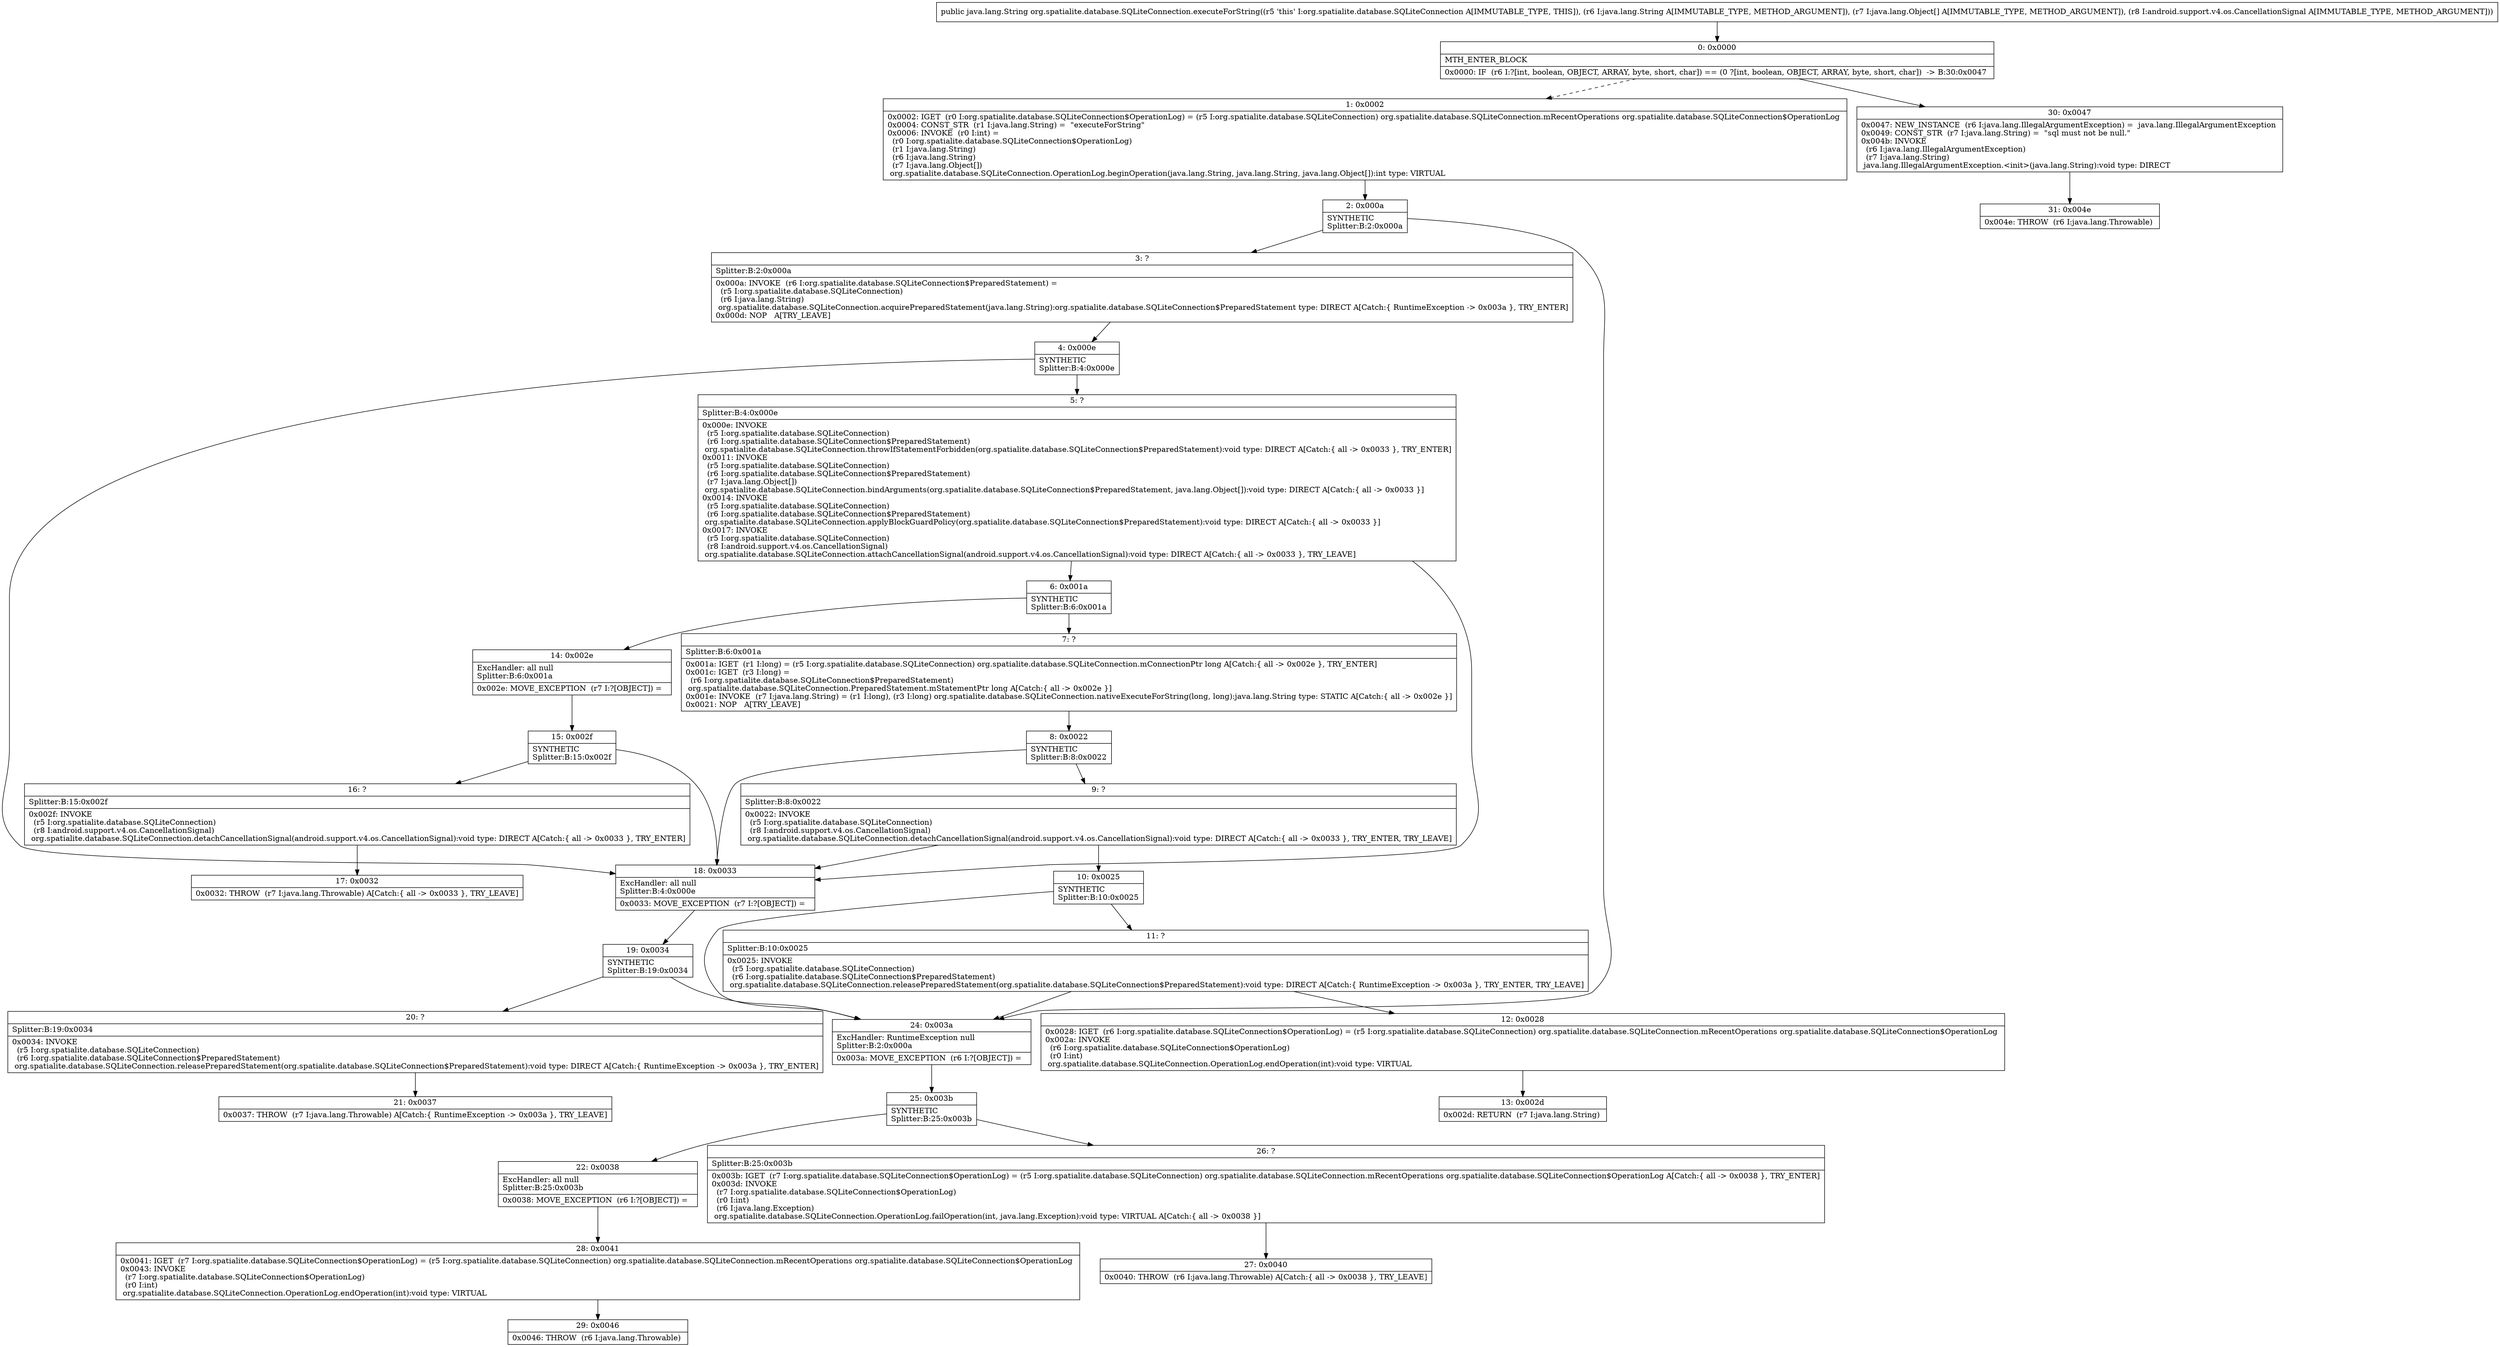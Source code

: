 digraph "CFG fororg.spatialite.database.SQLiteConnection.executeForString(Ljava\/lang\/String;[Ljava\/lang\/Object;Landroid\/support\/v4\/os\/CancellationSignal;)Ljava\/lang\/String;" {
Node_0 [shape=record,label="{0\:\ 0x0000|MTH_ENTER_BLOCK\l|0x0000: IF  (r6 I:?[int, boolean, OBJECT, ARRAY, byte, short, char]) == (0 ?[int, boolean, OBJECT, ARRAY, byte, short, char])  \-\> B:30:0x0047 \l}"];
Node_1 [shape=record,label="{1\:\ 0x0002|0x0002: IGET  (r0 I:org.spatialite.database.SQLiteConnection$OperationLog) = (r5 I:org.spatialite.database.SQLiteConnection) org.spatialite.database.SQLiteConnection.mRecentOperations org.spatialite.database.SQLiteConnection$OperationLog \l0x0004: CONST_STR  (r1 I:java.lang.String) =  \"executeForString\" \l0x0006: INVOKE  (r0 I:int) = \l  (r0 I:org.spatialite.database.SQLiteConnection$OperationLog)\l  (r1 I:java.lang.String)\l  (r6 I:java.lang.String)\l  (r7 I:java.lang.Object[])\l org.spatialite.database.SQLiteConnection.OperationLog.beginOperation(java.lang.String, java.lang.String, java.lang.Object[]):int type: VIRTUAL \l}"];
Node_2 [shape=record,label="{2\:\ 0x000a|SYNTHETIC\lSplitter:B:2:0x000a\l}"];
Node_3 [shape=record,label="{3\:\ ?|Splitter:B:2:0x000a\l|0x000a: INVOKE  (r6 I:org.spatialite.database.SQLiteConnection$PreparedStatement) = \l  (r5 I:org.spatialite.database.SQLiteConnection)\l  (r6 I:java.lang.String)\l org.spatialite.database.SQLiteConnection.acquirePreparedStatement(java.lang.String):org.spatialite.database.SQLiteConnection$PreparedStatement type: DIRECT A[Catch:\{ RuntimeException \-\> 0x003a \}, TRY_ENTER]\l0x000d: NOP   A[TRY_LEAVE]\l}"];
Node_4 [shape=record,label="{4\:\ 0x000e|SYNTHETIC\lSplitter:B:4:0x000e\l}"];
Node_5 [shape=record,label="{5\:\ ?|Splitter:B:4:0x000e\l|0x000e: INVOKE  \l  (r5 I:org.spatialite.database.SQLiteConnection)\l  (r6 I:org.spatialite.database.SQLiteConnection$PreparedStatement)\l org.spatialite.database.SQLiteConnection.throwIfStatementForbidden(org.spatialite.database.SQLiteConnection$PreparedStatement):void type: DIRECT A[Catch:\{ all \-\> 0x0033 \}, TRY_ENTER]\l0x0011: INVOKE  \l  (r5 I:org.spatialite.database.SQLiteConnection)\l  (r6 I:org.spatialite.database.SQLiteConnection$PreparedStatement)\l  (r7 I:java.lang.Object[])\l org.spatialite.database.SQLiteConnection.bindArguments(org.spatialite.database.SQLiteConnection$PreparedStatement, java.lang.Object[]):void type: DIRECT A[Catch:\{ all \-\> 0x0033 \}]\l0x0014: INVOKE  \l  (r5 I:org.spatialite.database.SQLiteConnection)\l  (r6 I:org.spatialite.database.SQLiteConnection$PreparedStatement)\l org.spatialite.database.SQLiteConnection.applyBlockGuardPolicy(org.spatialite.database.SQLiteConnection$PreparedStatement):void type: DIRECT A[Catch:\{ all \-\> 0x0033 \}]\l0x0017: INVOKE  \l  (r5 I:org.spatialite.database.SQLiteConnection)\l  (r8 I:android.support.v4.os.CancellationSignal)\l org.spatialite.database.SQLiteConnection.attachCancellationSignal(android.support.v4.os.CancellationSignal):void type: DIRECT A[Catch:\{ all \-\> 0x0033 \}, TRY_LEAVE]\l}"];
Node_6 [shape=record,label="{6\:\ 0x001a|SYNTHETIC\lSplitter:B:6:0x001a\l}"];
Node_7 [shape=record,label="{7\:\ ?|Splitter:B:6:0x001a\l|0x001a: IGET  (r1 I:long) = (r5 I:org.spatialite.database.SQLiteConnection) org.spatialite.database.SQLiteConnection.mConnectionPtr long A[Catch:\{ all \-\> 0x002e \}, TRY_ENTER]\l0x001c: IGET  (r3 I:long) = \l  (r6 I:org.spatialite.database.SQLiteConnection$PreparedStatement)\l org.spatialite.database.SQLiteConnection.PreparedStatement.mStatementPtr long A[Catch:\{ all \-\> 0x002e \}]\l0x001e: INVOKE  (r7 I:java.lang.String) = (r1 I:long), (r3 I:long) org.spatialite.database.SQLiteConnection.nativeExecuteForString(long, long):java.lang.String type: STATIC A[Catch:\{ all \-\> 0x002e \}]\l0x0021: NOP   A[TRY_LEAVE]\l}"];
Node_8 [shape=record,label="{8\:\ 0x0022|SYNTHETIC\lSplitter:B:8:0x0022\l}"];
Node_9 [shape=record,label="{9\:\ ?|Splitter:B:8:0x0022\l|0x0022: INVOKE  \l  (r5 I:org.spatialite.database.SQLiteConnection)\l  (r8 I:android.support.v4.os.CancellationSignal)\l org.spatialite.database.SQLiteConnection.detachCancellationSignal(android.support.v4.os.CancellationSignal):void type: DIRECT A[Catch:\{ all \-\> 0x0033 \}, TRY_ENTER, TRY_LEAVE]\l}"];
Node_10 [shape=record,label="{10\:\ 0x0025|SYNTHETIC\lSplitter:B:10:0x0025\l}"];
Node_11 [shape=record,label="{11\:\ ?|Splitter:B:10:0x0025\l|0x0025: INVOKE  \l  (r5 I:org.spatialite.database.SQLiteConnection)\l  (r6 I:org.spatialite.database.SQLiteConnection$PreparedStatement)\l org.spatialite.database.SQLiteConnection.releasePreparedStatement(org.spatialite.database.SQLiteConnection$PreparedStatement):void type: DIRECT A[Catch:\{ RuntimeException \-\> 0x003a \}, TRY_ENTER, TRY_LEAVE]\l}"];
Node_12 [shape=record,label="{12\:\ 0x0028|0x0028: IGET  (r6 I:org.spatialite.database.SQLiteConnection$OperationLog) = (r5 I:org.spatialite.database.SQLiteConnection) org.spatialite.database.SQLiteConnection.mRecentOperations org.spatialite.database.SQLiteConnection$OperationLog \l0x002a: INVOKE  \l  (r6 I:org.spatialite.database.SQLiteConnection$OperationLog)\l  (r0 I:int)\l org.spatialite.database.SQLiteConnection.OperationLog.endOperation(int):void type: VIRTUAL \l}"];
Node_13 [shape=record,label="{13\:\ 0x002d|0x002d: RETURN  (r7 I:java.lang.String) \l}"];
Node_14 [shape=record,label="{14\:\ 0x002e|ExcHandler: all null\lSplitter:B:6:0x001a\l|0x002e: MOVE_EXCEPTION  (r7 I:?[OBJECT]) =  \l}"];
Node_15 [shape=record,label="{15\:\ 0x002f|SYNTHETIC\lSplitter:B:15:0x002f\l}"];
Node_16 [shape=record,label="{16\:\ ?|Splitter:B:15:0x002f\l|0x002f: INVOKE  \l  (r5 I:org.spatialite.database.SQLiteConnection)\l  (r8 I:android.support.v4.os.CancellationSignal)\l org.spatialite.database.SQLiteConnection.detachCancellationSignal(android.support.v4.os.CancellationSignal):void type: DIRECT A[Catch:\{ all \-\> 0x0033 \}, TRY_ENTER]\l}"];
Node_17 [shape=record,label="{17\:\ 0x0032|0x0032: THROW  (r7 I:java.lang.Throwable) A[Catch:\{ all \-\> 0x0033 \}, TRY_LEAVE]\l}"];
Node_18 [shape=record,label="{18\:\ 0x0033|ExcHandler: all null\lSplitter:B:4:0x000e\l|0x0033: MOVE_EXCEPTION  (r7 I:?[OBJECT]) =  \l}"];
Node_19 [shape=record,label="{19\:\ 0x0034|SYNTHETIC\lSplitter:B:19:0x0034\l}"];
Node_20 [shape=record,label="{20\:\ ?|Splitter:B:19:0x0034\l|0x0034: INVOKE  \l  (r5 I:org.spatialite.database.SQLiteConnection)\l  (r6 I:org.spatialite.database.SQLiteConnection$PreparedStatement)\l org.spatialite.database.SQLiteConnection.releasePreparedStatement(org.spatialite.database.SQLiteConnection$PreparedStatement):void type: DIRECT A[Catch:\{ RuntimeException \-\> 0x003a \}, TRY_ENTER]\l}"];
Node_21 [shape=record,label="{21\:\ 0x0037|0x0037: THROW  (r7 I:java.lang.Throwable) A[Catch:\{ RuntimeException \-\> 0x003a \}, TRY_LEAVE]\l}"];
Node_22 [shape=record,label="{22\:\ 0x0038|ExcHandler: all null\lSplitter:B:25:0x003b\l|0x0038: MOVE_EXCEPTION  (r6 I:?[OBJECT]) =  \l}"];
Node_24 [shape=record,label="{24\:\ 0x003a|ExcHandler: RuntimeException null\lSplitter:B:2:0x000a\l|0x003a: MOVE_EXCEPTION  (r6 I:?[OBJECT]) =  \l}"];
Node_25 [shape=record,label="{25\:\ 0x003b|SYNTHETIC\lSplitter:B:25:0x003b\l}"];
Node_26 [shape=record,label="{26\:\ ?|Splitter:B:25:0x003b\l|0x003b: IGET  (r7 I:org.spatialite.database.SQLiteConnection$OperationLog) = (r5 I:org.spatialite.database.SQLiteConnection) org.spatialite.database.SQLiteConnection.mRecentOperations org.spatialite.database.SQLiteConnection$OperationLog A[Catch:\{ all \-\> 0x0038 \}, TRY_ENTER]\l0x003d: INVOKE  \l  (r7 I:org.spatialite.database.SQLiteConnection$OperationLog)\l  (r0 I:int)\l  (r6 I:java.lang.Exception)\l org.spatialite.database.SQLiteConnection.OperationLog.failOperation(int, java.lang.Exception):void type: VIRTUAL A[Catch:\{ all \-\> 0x0038 \}]\l}"];
Node_27 [shape=record,label="{27\:\ 0x0040|0x0040: THROW  (r6 I:java.lang.Throwable) A[Catch:\{ all \-\> 0x0038 \}, TRY_LEAVE]\l}"];
Node_28 [shape=record,label="{28\:\ 0x0041|0x0041: IGET  (r7 I:org.spatialite.database.SQLiteConnection$OperationLog) = (r5 I:org.spatialite.database.SQLiteConnection) org.spatialite.database.SQLiteConnection.mRecentOperations org.spatialite.database.SQLiteConnection$OperationLog \l0x0043: INVOKE  \l  (r7 I:org.spatialite.database.SQLiteConnection$OperationLog)\l  (r0 I:int)\l org.spatialite.database.SQLiteConnection.OperationLog.endOperation(int):void type: VIRTUAL \l}"];
Node_29 [shape=record,label="{29\:\ 0x0046|0x0046: THROW  (r6 I:java.lang.Throwable) \l}"];
Node_30 [shape=record,label="{30\:\ 0x0047|0x0047: NEW_INSTANCE  (r6 I:java.lang.IllegalArgumentException) =  java.lang.IllegalArgumentException \l0x0049: CONST_STR  (r7 I:java.lang.String) =  \"sql must not be null.\" \l0x004b: INVOKE  \l  (r6 I:java.lang.IllegalArgumentException)\l  (r7 I:java.lang.String)\l java.lang.IllegalArgumentException.\<init\>(java.lang.String):void type: DIRECT \l}"];
Node_31 [shape=record,label="{31\:\ 0x004e|0x004e: THROW  (r6 I:java.lang.Throwable) \l}"];
MethodNode[shape=record,label="{public java.lang.String org.spatialite.database.SQLiteConnection.executeForString((r5 'this' I:org.spatialite.database.SQLiteConnection A[IMMUTABLE_TYPE, THIS]), (r6 I:java.lang.String A[IMMUTABLE_TYPE, METHOD_ARGUMENT]), (r7 I:java.lang.Object[] A[IMMUTABLE_TYPE, METHOD_ARGUMENT]), (r8 I:android.support.v4.os.CancellationSignal A[IMMUTABLE_TYPE, METHOD_ARGUMENT])) }"];
MethodNode -> Node_0;
Node_0 -> Node_1[style=dashed];
Node_0 -> Node_30;
Node_1 -> Node_2;
Node_2 -> Node_3;
Node_2 -> Node_24;
Node_3 -> Node_4;
Node_4 -> Node_5;
Node_4 -> Node_18;
Node_5 -> Node_6;
Node_5 -> Node_18;
Node_6 -> Node_7;
Node_6 -> Node_14;
Node_7 -> Node_8;
Node_8 -> Node_9;
Node_8 -> Node_18;
Node_9 -> Node_10;
Node_9 -> Node_18;
Node_10 -> Node_11;
Node_10 -> Node_24;
Node_11 -> Node_12;
Node_11 -> Node_24;
Node_12 -> Node_13;
Node_14 -> Node_15;
Node_15 -> Node_16;
Node_15 -> Node_18;
Node_16 -> Node_17;
Node_18 -> Node_19;
Node_19 -> Node_20;
Node_19 -> Node_24;
Node_20 -> Node_21;
Node_22 -> Node_28;
Node_24 -> Node_25;
Node_25 -> Node_26;
Node_25 -> Node_22;
Node_26 -> Node_27;
Node_28 -> Node_29;
Node_30 -> Node_31;
}

